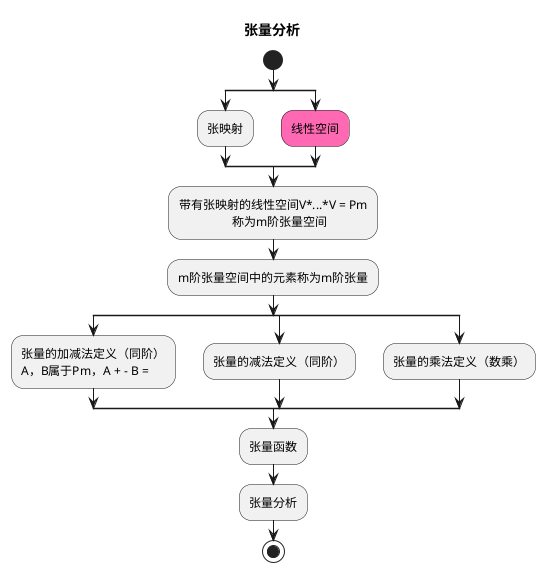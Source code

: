 @startuml

start
title 张量分析


 split
 :张映射;
 split again
 #HotPink:线性空间;
 end split
 :带有张映射的线性空间V*...*V = Pm
 	         称为m阶张量空间;

:m阶张量空间中的元素称为m阶张量;

split
 :张量的加减法定义（同阶）
 A，B属于Pm，A + - B = ;
 split again
 :张量的减法定义（同阶）;
 split again
  :张量的乘法定义（数乘）;
 end split

 :张量函数;
 :张量分析;
stop
@enduml